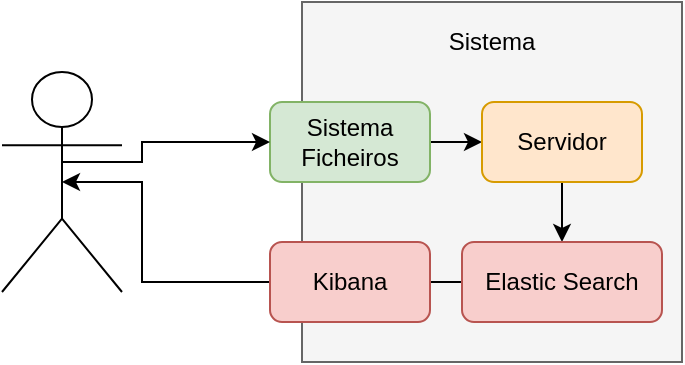 <mxfile version="14.7.3" type="device"><diagram id="JGGpFqEZf1wFfAH3icQe" name="Page-1"><mxGraphModel dx="786" dy="518" grid="1" gridSize="10" guides="1" tooltips="1" connect="1" arrows="1" fold="1" page="1" pageScale="1" pageWidth="827" pageHeight="1169" math="0" shadow="0"><root><mxCell id="0"/><mxCell id="1" parent="0"/><mxCell id="ovE8OObDdf-Emx6rW8Iy-5" value="" style="rounded=0;whiteSpace=wrap;html=1;fillColor=#f5f5f5;strokeColor=#666666;fontColor=#333333;" parent="1" vertex="1"><mxGeometry x="430" y="120" width="190" height="180" as="geometry"/></mxCell><mxCell id="ovE8OObDdf-Emx6rW8Iy-9" style="edgeStyle=orthogonalEdgeStyle;rounded=0;orthogonalLoop=1;jettySize=auto;html=1;exitX=1;exitY=0.5;exitDx=0;exitDy=0;entryX=0;entryY=0.5;entryDx=0;entryDy=0;endArrow=classic;endFill=1;" parent="1" source="ovE8OObDdf-Emx6rW8Iy-1" target="ovE8OObDdf-Emx6rW8Iy-2" edge="1"><mxGeometry relative="1" as="geometry"/></mxCell><mxCell id="ovE8OObDdf-Emx6rW8Iy-1" value="Sistema Ficheiros" style="rounded=1;whiteSpace=wrap;html=1;fillColor=#d5e8d4;strokeColor=#82b366;" parent="1" vertex="1"><mxGeometry x="414" y="170" width="80" height="40" as="geometry"/></mxCell><mxCell id="ovE8OObDdf-Emx6rW8Iy-8" style="edgeStyle=orthogonalEdgeStyle;rounded=0;orthogonalLoop=1;jettySize=auto;html=1;exitX=0.5;exitY=1;exitDx=0;exitDy=0;entryX=0.5;entryY=0;entryDx=0;entryDy=0;endArrow=classic;endFill=1;" parent="1" source="ovE8OObDdf-Emx6rW8Iy-2" target="ovE8OObDdf-Emx6rW8Iy-3" edge="1"><mxGeometry relative="1" as="geometry"/></mxCell><mxCell id="ovE8OObDdf-Emx6rW8Iy-2" value="Servidor" style="rounded=1;whiteSpace=wrap;html=1;fillColor=#ffe6cc;strokeColor=#d79b00;" parent="1" vertex="1"><mxGeometry x="520" y="170" width="80" height="40" as="geometry"/></mxCell><mxCell id="ovE8OObDdf-Emx6rW8Iy-7" style="edgeStyle=orthogonalEdgeStyle;rounded=0;orthogonalLoop=1;jettySize=auto;html=1;exitX=0;exitY=0.5;exitDx=0;exitDy=0;entryX=1;entryY=0.5;entryDx=0;entryDy=0;endArrow=none;endFill=0;" parent="1" source="ovE8OObDdf-Emx6rW8Iy-3" target="ovE8OObDdf-Emx6rW8Iy-4" edge="1"><mxGeometry relative="1" as="geometry"/></mxCell><mxCell id="ovE8OObDdf-Emx6rW8Iy-3" value="Elastic Search" style="rounded=1;whiteSpace=wrap;html=1;fillColor=#f8cecc;strokeColor=#b85450;" parent="1" vertex="1"><mxGeometry x="510" y="240" width="100" height="40" as="geometry"/></mxCell><mxCell id="ovE8OObDdf-Emx6rW8Iy-12" style="edgeStyle=orthogonalEdgeStyle;rounded=0;orthogonalLoop=1;jettySize=auto;html=1;exitX=0;exitY=0.5;exitDx=0;exitDy=0;entryX=0.5;entryY=0.5;entryDx=0;entryDy=0;entryPerimeter=0;endArrow=classic;endFill=1;" parent="1" source="ovE8OObDdf-Emx6rW8Iy-4" target="ovE8OObDdf-Emx6rW8Iy-10" edge="1"><mxGeometry relative="1" as="geometry"><Array as="points"><mxPoint x="350" y="260"/><mxPoint x="350" y="210"/></Array></mxGeometry></mxCell><mxCell id="ovE8OObDdf-Emx6rW8Iy-4" value="Kibana" style="rounded=1;whiteSpace=wrap;html=1;fillColor=#f8cecc;strokeColor=#b85450;" parent="1" vertex="1"><mxGeometry x="414" y="240" width="80" height="40" as="geometry"/></mxCell><mxCell id="ovE8OObDdf-Emx6rW8Iy-6" value="Sistema" style="text;html=1;strokeColor=none;fillColor=none;align=center;verticalAlign=middle;whiteSpace=wrap;rounded=0;" parent="1" vertex="1"><mxGeometry x="505" y="130" width="40" height="20" as="geometry"/></mxCell><mxCell id="ovE8OObDdf-Emx6rW8Iy-11" style="edgeStyle=orthogonalEdgeStyle;rounded=0;orthogonalLoop=1;jettySize=auto;html=1;exitX=0.5;exitY=0.5;exitDx=0;exitDy=0;exitPerimeter=0;entryX=0;entryY=0.5;entryDx=0;entryDy=0;endArrow=classic;endFill=1;" parent="1" source="ovE8OObDdf-Emx6rW8Iy-10" target="ovE8OObDdf-Emx6rW8Iy-1" edge="1"><mxGeometry relative="1" as="geometry"><Array as="points"><mxPoint x="310" y="200"/><mxPoint x="350" y="200"/><mxPoint x="350" y="190"/></Array></mxGeometry></mxCell><mxCell id="ovE8OObDdf-Emx6rW8Iy-10" value="" style="shape=umlActor;verticalLabelPosition=bottom;verticalAlign=top;html=1;outlineConnect=0;" parent="1" vertex="1"><mxGeometry x="280" y="155" width="60" height="110" as="geometry"/></mxCell></root></mxGraphModel></diagram></mxfile>